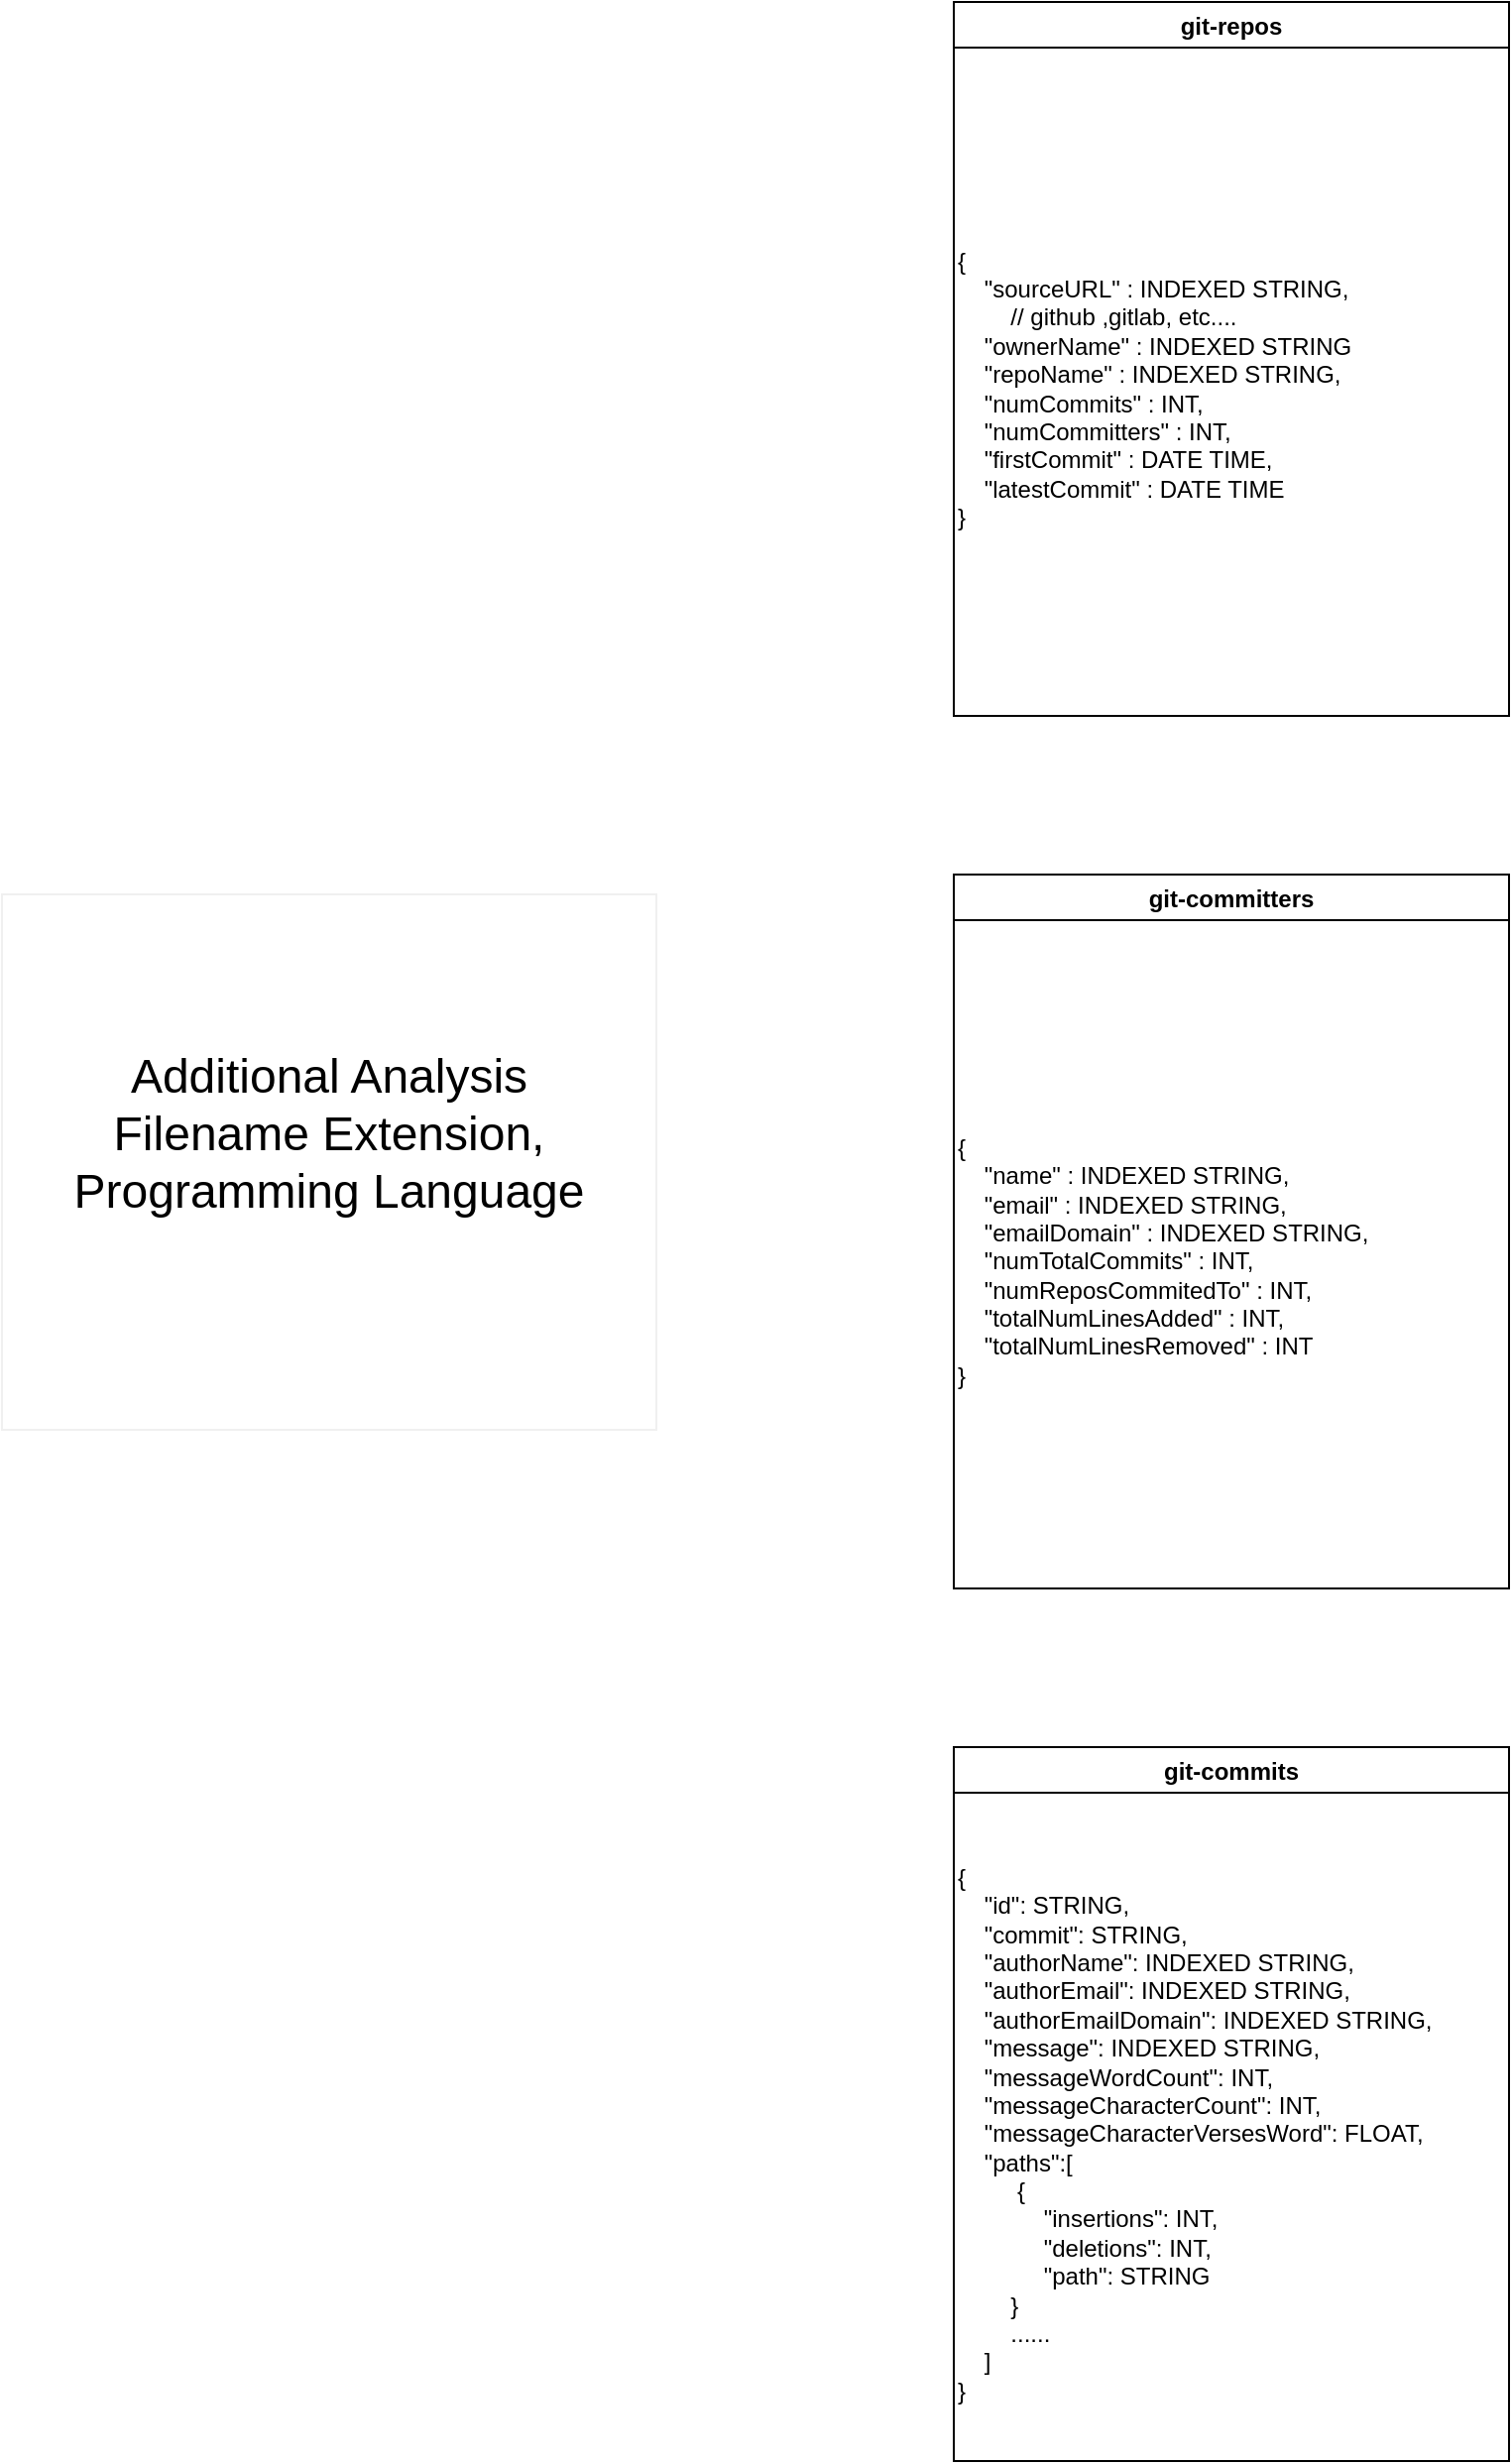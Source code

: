 <mxfile>
    <diagram id="DWXEcaNGE6nJeqHp9PMR" name="Page-1">
        <mxGraphModel dx="811" dy="1218" grid="1" gridSize="10" guides="1" tooltips="1" connect="1" arrows="1" fold="1" page="1" pageScale="1" pageWidth="850" pageHeight="1100" math="0" shadow="0">
            <root>
                <mxCell id="0"/>
                <mxCell id="1" parent="0"/>
                <mxCell id="6" value="git-commits" style="swimlane;startSize=23;" parent="1" vertex="1">
                    <mxGeometry x="520" y="920" width="280" height="360" as="geometry"/>
                </mxCell>
                <mxCell id="8" value="&lt;div&gt;{&lt;/div&gt;&lt;div&gt;&amp;nbsp; &amp;nbsp; &quot;id&quot;: STRING,&lt;/div&gt;&lt;div&gt;&amp;nbsp; &amp;nbsp; &quot;commit&quot;: STRING,&lt;/div&gt;&lt;div&gt;&amp;nbsp; &amp;nbsp; &quot;authorName&quot;: INDEXED STRING,&lt;/div&gt;&lt;div&gt;&amp;nbsp; &amp;nbsp; &quot;authorEmail&quot;: INDEXED STRING,&lt;/div&gt;&lt;div&gt;&amp;nbsp; &amp;nbsp; &quot;authorEmailDomain&quot;: INDEXED STRING,&lt;/div&gt;&lt;div&gt;&amp;nbsp; &amp;nbsp; &quot;message&quot;: INDEXED STRING,&lt;/div&gt;&lt;div&gt;&amp;nbsp; &amp;nbsp; &quot;messageWordCount&quot;: INT,&lt;/div&gt;&lt;div&gt;&amp;nbsp; &amp;nbsp; &quot;messageCharacterCount&quot;: INT,&lt;/div&gt;&lt;div&gt;&amp;nbsp; &amp;nbsp; &quot;messageCharacterVersesWord&quot;: FLOAT,&lt;/div&gt;&lt;div&gt;&amp;nbsp; &amp;nbsp; &quot;paths&quot;:[&lt;/div&gt;&lt;div&gt;&amp;nbsp; &amp;nbsp; &amp;nbsp; &amp;nbsp; &amp;nbsp;{&lt;/div&gt;&lt;div&gt;&amp;nbsp; &amp;nbsp; &amp;nbsp; &amp;nbsp; &amp;nbsp; &amp;nbsp; &amp;nbsp;&quot;insertions&quot;: INT,&lt;/div&gt;&lt;div&gt;&amp;nbsp; &amp;nbsp; &amp;nbsp; &amp;nbsp; &amp;nbsp; &amp;nbsp; &amp;nbsp;&quot;deletions&quot;: INT,&lt;/div&gt;&lt;div&gt;&amp;nbsp; &amp;nbsp; &amp;nbsp; &amp;nbsp; &amp;nbsp; &amp;nbsp; &amp;nbsp;&quot;path&quot;: STRING&lt;/div&gt;&lt;div&gt;&amp;nbsp; &amp;nbsp; &amp;nbsp; &amp;nbsp; }&lt;/div&gt;&lt;div&gt;&amp;nbsp; &amp;nbsp; &amp;nbsp; &amp;nbsp; ......&lt;/div&gt;&lt;div&gt;&amp;nbsp; &amp;nbsp; ]&lt;/div&gt;&lt;div&gt;}&lt;/div&gt;" style="text;html=1;strokeColor=none;fillColor=none;align=left;verticalAlign=middle;whiteSpace=wrap;rounded=0;" parent="1" vertex="1">
                    <mxGeometry x="520" y="950" width="280" height="330" as="geometry"/>
                </mxCell>
                <mxCell id="11" value="git-repos" style="swimlane;startSize=23;" parent="1" vertex="1">
                    <mxGeometry x="520" y="40" width="280" height="360" as="geometry"/>
                </mxCell>
                <mxCell id="12" value="{&lt;br&gt;&amp;nbsp; &amp;nbsp; &quot;sourceURL&quot; : INDEXED STRING,&lt;br&gt;&amp;nbsp; &amp;nbsp; &amp;nbsp; &amp;nbsp; // github ,gitlab, etc....&lt;br&gt;&amp;nbsp; &amp;nbsp; &quot;ownerName&quot; : INDEXED STRING&lt;br&gt;&amp;nbsp; &amp;nbsp; &quot;repoName&quot; : INDEXED STRING,&lt;br&gt;&amp;nbsp; &amp;nbsp; &quot;numCommits&quot; : INT,&lt;br&gt;&amp;nbsp; &amp;nbsp; &quot;numCommitters&quot; : INT,&lt;br&gt;&amp;nbsp; &amp;nbsp; &quot;firstCommit&quot; : DATE TIME,&lt;br&gt;&amp;nbsp; &amp;nbsp; &quot;latestCommit&quot; : DATE TIME&lt;br&gt;}" style="text;html=1;strokeColor=none;fillColor=none;align=left;verticalAlign=middle;whiteSpace=wrap;rounded=0;" parent="1" vertex="1">
                    <mxGeometry x="520" y="70" width="280" height="330" as="geometry"/>
                </mxCell>
                <mxCell id="13" value="git-committers" style="swimlane;startSize=23;" parent="1" vertex="1">
                    <mxGeometry x="520" y="480" width="280" height="360" as="geometry"/>
                </mxCell>
                <mxCell id="14" value="{&lt;br&gt;&amp;nbsp; &amp;nbsp; &quot;name&quot; : INDEXED STRING,&lt;br&gt;&lt;blockquote style=&quot;margin: 0 0 0 40px ; border: none ; padding: 0px&quot;&gt;&lt;/blockquote&gt;&amp;nbsp; &amp;nbsp; &quot;email&quot; : INDEXED STRING,&lt;br&gt;&amp;nbsp; &amp;nbsp; &quot;emailDomain&quot; : INDEXED STRING,&lt;br&gt;&amp;nbsp; &amp;nbsp; &quot;numTotalCommits&quot; : INT,&lt;br&gt;&amp;nbsp; &amp;nbsp; &quot;numReposCommitedTo&quot; : INT,&lt;br&gt;&amp;nbsp; &amp;nbsp; &quot;totalNumLinesAdded&quot; : INT,&lt;br&gt;&amp;nbsp; &amp;nbsp; &quot;totalNumLinesRemoved&quot; : INT&lt;br&gt;&lt;blockquote style=&quot;margin: 0 0 0 40px ; border: none ; padding: 0px&quot;&gt;&lt;/blockquote&gt;}" style="text;html=1;strokeColor=none;fillColor=none;align=left;verticalAlign=middle;whiteSpace=wrap;rounded=0;" parent="1" vertex="1">
                    <mxGeometry x="520" y="510" width="280" height="330" as="geometry"/>
                </mxCell>
                <mxCell id="17" value="&lt;font style=&quot;font-size: 24px&quot;&gt;Additional Analysis&lt;br&gt;Filename Extension,&lt;br&gt;Programming Language&lt;br&gt;&lt;br&gt;&lt;/font&gt;" style="text;html=1;align=center;verticalAlign=middle;whiteSpace=wrap;rounded=0;strokeColor=#f0f0f0;" parent="1" vertex="1">
                    <mxGeometry x="40" y="490" width="330" height="270" as="geometry"/>
                </mxCell>
            </root>
        </mxGraphModel>
    </diagram>
</mxfile>